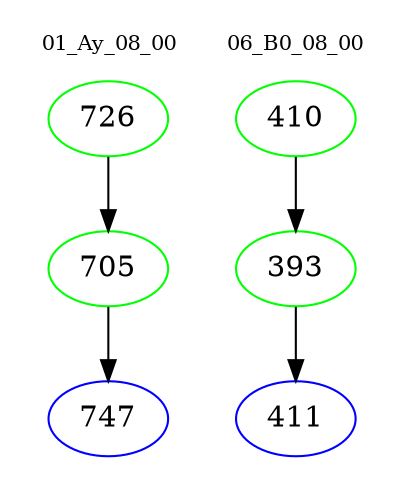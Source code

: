 digraph{
subgraph cluster_0 {
color = white
label = "01_Ay_08_00";
fontsize=10;
T0_726 [label="726", color="green"]
T0_726 -> T0_705 [color="black"]
T0_705 [label="705", color="green"]
T0_705 -> T0_747 [color="black"]
T0_747 [label="747", color="blue"]
}
subgraph cluster_1 {
color = white
label = "06_B0_08_00";
fontsize=10;
T1_410 [label="410", color="green"]
T1_410 -> T1_393 [color="black"]
T1_393 [label="393", color="green"]
T1_393 -> T1_411 [color="black"]
T1_411 [label="411", color="blue"]
}
}
